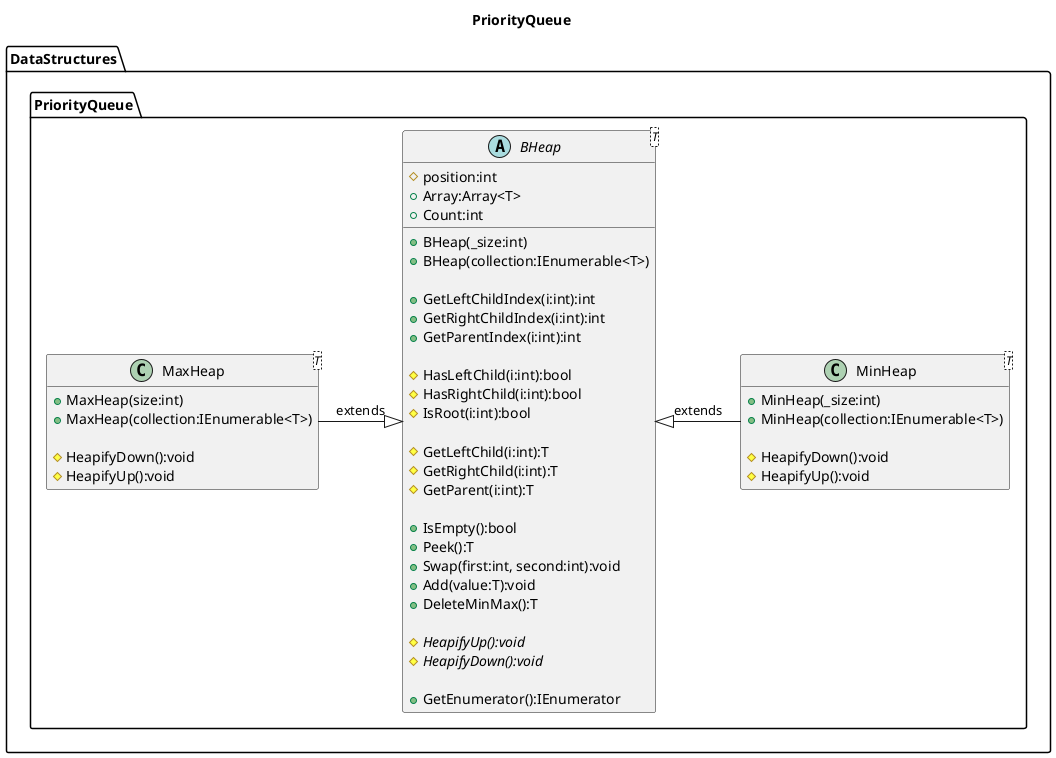 @startuml PriorityQueue
title PriorityQueue

namespace DataStructures.PriorityQueue {
    abstract class BHeap<T> {
        # position:int
        + Array:Array<T>
        + Count:int

        + BHeap(_size:int)
        + BHeap(collection:IEnumerable<T>)
        
        + GetLeftChildIndex(i:int):int
        + GetRightChildIndex(i:int):int
        + GetParentIndex(i:int):int

        # HasLeftChild(i:int):bool
        # HasRightChild(i:int):bool
        # IsRoot(i:int):bool
        
        # GetLeftChild(i:int):T
        # GetRightChild(i:int):T
        # GetParent(i:int):T
        
        + IsEmpty():bool
        + Peek():T
        + Swap(first:int, second:int):void
        + Add(value:T):void
        + DeleteMinMax():T
        
        # {abstract}HeapifyUp():void
        # {abstract}HeapifyDown():void
        
        + GetEnumerator():IEnumerator
    }

    class MaxHeap<T> {
        + MaxHeap(size:int)
        + MaxHeap(collection:IEnumerable<T>)
        
        # HeapifyDown():void
        # HeapifyUp():void
    }

    class MinHeap<T> {
        + MinHeap(_size:int)
        + MinHeap(collection:IEnumerable<T>)
        
        # HeapifyDown():void
        # HeapifyUp():void
    }

   
}
hide empty members
DataStructures.PriorityQueue.BHeap <|-left- DataStructures.PriorityQueue.MaxHeap : "extends"
DataStructures.PriorityQueue.BHeap <|-right- DataStructures.PriorityQueue.MinHeap : "extends"
@enduml
